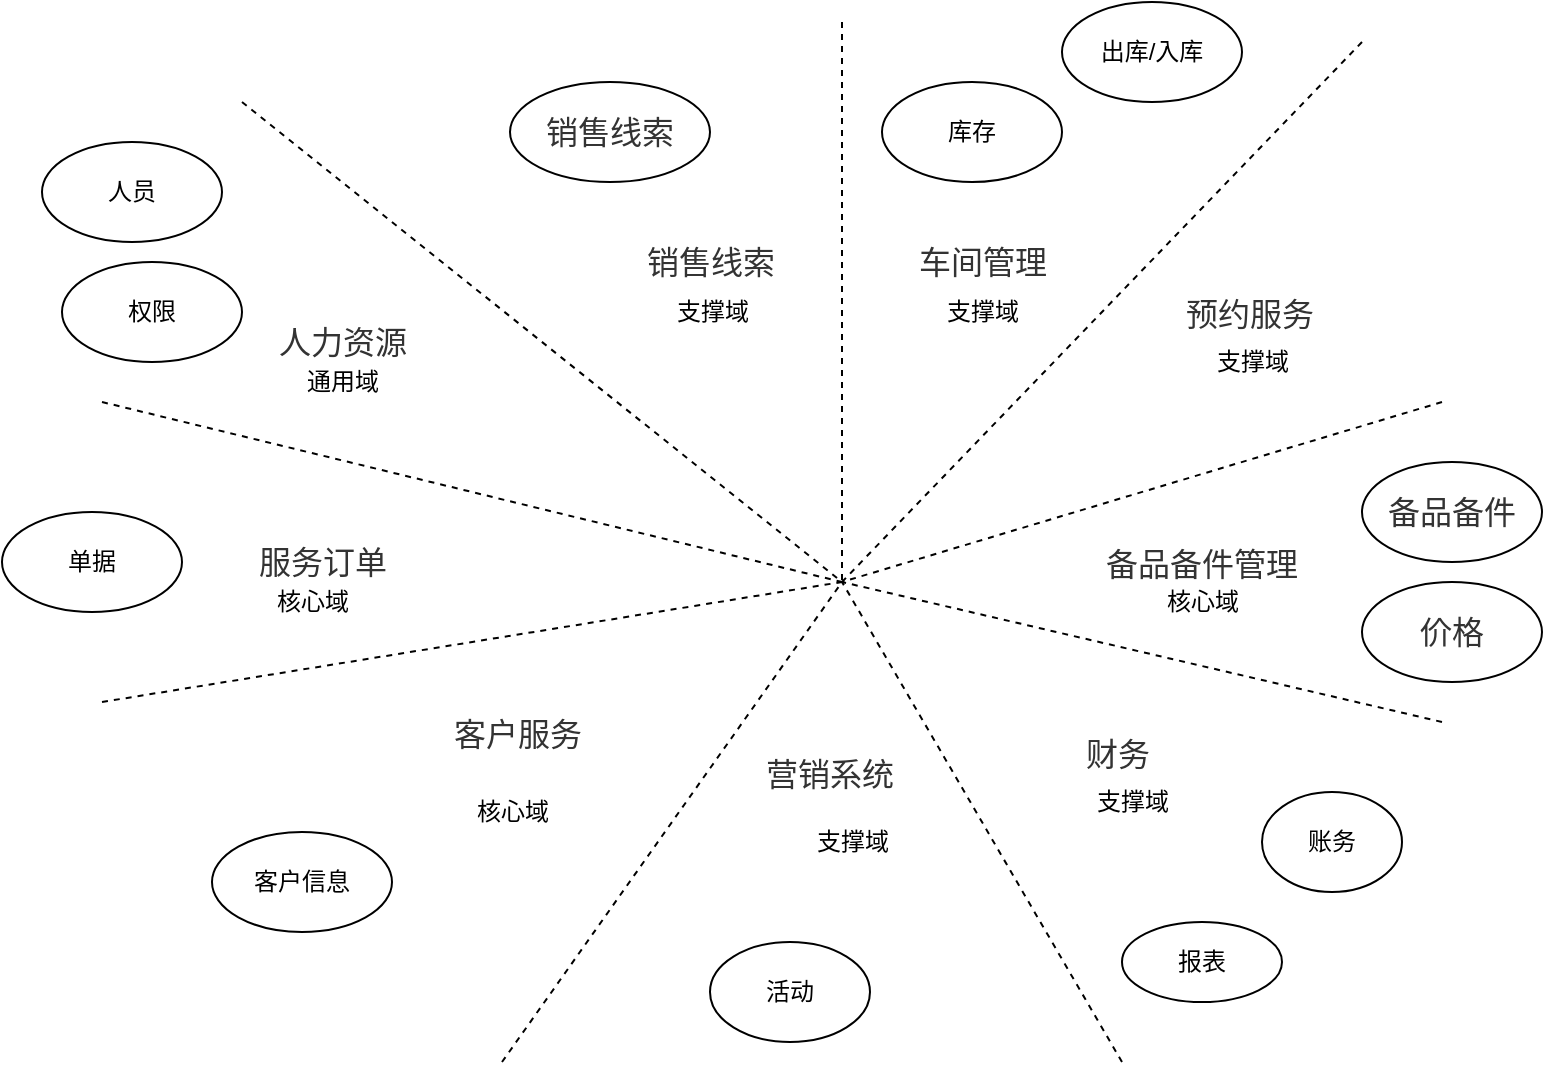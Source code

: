 <mxfile version="14.1.9" type="github">
  <diagram id="BxuwNi7DSTp2GcY4ndf6" name="Page-1">
    <mxGraphModel dx="1186" dy="796" grid="1" gridSize="10" guides="1" tooltips="1" connect="1" arrows="1" fold="1" page="1" pageScale="1" pageWidth="827" pageHeight="1169" math="0" shadow="0">
      <root>
        <mxCell id="0" />
        <mxCell id="1" parent="0" />
        <mxCell id="bdgtlaXppTNQJ_52OlwR-3" value="&lt;span style=&quot;color: rgb(51 , 51 , 51) ; font-family: &amp;#34;open sans&amp;#34; , &amp;#34;clear sans&amp;#34; , &amp;#34;helvetica neue&amp;#34; , &amp;#34;helvetica&amp;#34; , &amp;#34;arial&amp;#34; , sans-serif ; font-size: 16px ; text-align: left ; background-color: rgb(255 , 255 , 255)&quot;&gt;人力资源&lt;/span&gt;" style="text;html=1;align=center;verticalAlign=middle;resizable=0;points=[];autosize=1;" vertex="1" parent="1">
          <mxGeometry x="190" y="230" width="80" height="20" as="geometry" />
        </mxCell>
        <mxCell id="bdgtlaXppTNQJ_52OlwR-5" value="&lt;span style=&quot;color: rgb(51 , 51 , 51) ; font-family: &amp;#34;open sans&amp;#34; , &amp;#34;clear sans&amp;#34; , &amp;#34;helvetica neue&amp;#34; , &amp;#34;helvetica&amp;#34; , &amp;#34;arial&amp;#34; , sans-serif ; font-size: 16px ; text-align: left ; background-color: rgb(255 , 255 , 255)&quot;&gt;销售线索&lt;/span&gt;" style="text;html=1;align=center;verticalAlign=middle;resizable=0;points=[];autosize=1;" vertex="1" parent="1">
          <mxGeometry x="374" y="190" width="80" height="20" as="geometry" />
        </mxCell>
        <mxCell id="bdgtlaXppTNQJ_52OlwR-6" value="&lt;span style=&quot;color: rgb(51 , 51 , 51) ; font-family: &amp;#34;open sans&amp;#34; , &amp;#34;clear sans&amp;#34; , &amp;#34;helvetica neue&amp;#34; , &amp;#34;helvetica&amp;#34; , &amp;#34;arial&amp;#34; , sans-serif ; font-size: 16px ; text-align: left ; background-color: rgb(255 , 255 , 255)&quot;&gt;服务订单&lt;/span&gt;" style="text;html=1;align=center;verticalAlign=middle;resizable=0;points=[];autosize=1;" vertex="1" parent="1">
          <mxGeometry x="180" y="340" width="80" height="20" as="geometry" />
        </mxCell>
        <mxCell id="bdgtlaXppTNQJ_52OlwR-7" value="&lt;span style=&quot;color: rgb(51 , 51 , 51) ; font-family: &amp;#34;open sans&amp;#34; , &amp;#34;clear sans&amp;#34; , &amp;#34;helvetica neue&amp;#34; , &amp;#34;helvetica&amp;#34; , &amp;#34;arial&amp;#34; , sans-serif ; font-size: 16px ; text-align: left ; background-color: rgb(255 , 255 , 255)&quot;&gt;车间管理&lt;/span&gt;" style="text;html=1;align=center;verticalAlign=middle;resizable=0;points=[];autosize=1;" vertex="1" parent="1">
          <mxGeometry x="510" y="190" width="80" height="20" as="geometry" />
        </mxCell>
        <mxCell id="bdgtlaXppTNQJ_52OlwR-9" value="&lt;meta charset=&quot;utf-8&quot;&gt;&lt;span style=&quot;color: rgb(51, 51, 51); font-family: &amp;quot;open sans&amp;quot;, &amp;quot;clear sans&amp;quot;, &amp;quot;helvetica neue&amp;quot;, helvetica, arial, sans-serif; font-size: 16px; font-style: normal; font-weight: 400; letter-spacing: normal; text-align: left; text-indent: 0px; text-transform: none; word-spacing: 0px; background-color: rgb(255, 255, 255); display: inline; float: none;&quot;&gt;客户服务&lt;/span&gt;" style="text;whiteSpace=wrap;html=1;" vertex="1" parent="1">
          <mxGeometry x="284" y="420" width="90" height="30" as="geometry" />
        </mxCell>
        <mxCell id="bdgtlaXppTNQJ_52OlwR-10" value="&lt;span style=&quot;color: rgb(51 , 51 , 51) ; font-family: &amp;#34;open sans&amp;#34; , &amp;#34;clear sans&amp;#34; , &amp;#34;helvetica neue&amp;#34; , &amp;#34;helvetica&amp;#34; , &amp;#34;arial&amp;#34; , sans-serif ; font-size: 16px ; background-color: rgb(255 , 255 , 255)&quot;&gt;备品备件管理&lt;/span&gt;" style="text;whiteSpace=wrap;html=1;" vertex="1" parent="1">
          <mxGeometry x="610" y="335" width="130" height="25" as="geometry" />
        </mxCell>
        <mxCell id="bdgtlaXppTNQJ_52OlwR-11" value="&lt;meta charset=&quot;utf-8&quot;&gt;&lt;span style=&quot;color: rgb(51, 51, 51); font-family: &amp;quot;open sans&amp;quot;, &amp;quot;clear sans&amp;quot;, &amp;quot;helvetica neue&amp;quot;, helvetica, arial, sans-serif; font-size: 16px; font-style: normal; font-weight: 400; letter-spacing: normal; text-align: left; text-indent: 0px; text-transform: none; word-spacing: 0px; background-color: rgb(255, 255, 255); display: inline; float: none;&quot;&gt;营销系统&lt;/span&gt;" style="text;whiteSpace=wrap;html=1;" vertex="1" parent="1">
          <mxGeometry x="440" y="440" width="90" height="30" as="geometry" />
        </mxCell>
        <mxCell id="bdgtlaXppTNQJ_52OlwR-12" value="&lt;meta charset=&quot;utf-8&quot;&gt;&lt;span style=&quot;color: rgb(51, 51, 51); font-family: &amp;quot;open sans&amp;quot;, &amp;quot;clear sans&amp;quot;, &amp;quot;helvetica neue&amp;quot;, helvetica, arial, sans-serif; font-size: 16px; font-style: normal; font-weight: 400; letter-spacing: normal; text-align: left; text-indent: 0px; text-transform: none; word-spacing: 0px; background-color: rgb(255, 255, 255); display: inline; float: none;&quot;&gt;预约服务&lt;/span&gt;" style="text;whiteSpace=wrap;html=1;" vertex="1" parent="1">
          <mxGeometry x="650" y="210" width="90" height="30" as="geometry" />
        </mxCell>
        <mxCell id="bdgtlaXppTNQJ_52OlwR-13" value="&lt;meta charset=&quot;utf-8&quot;&gt;&lt;span style=&quot;color: rgb(51, 51, 51); font-family: &amp;quot;open sans&amp;quot;, &amp;quot;clear sans&amp;quot;, &amp;quot;helvetica neue&amp;quot;, helvetica, arial, sans-serif; font-size: 16px; font-style: normal; font-weight: 400; letter-spacing: normal; text-align: left; text-indent: 0px; text-transform: none; word-spacing: 0px; background-color: rgb(255, 255, 255); display: inline; float: none;&quot;&gt;财务&lt;/span&gt;" style="text;whiteSpace=wrap;html=1;" vertex="1" parent="1">
          <mxGeometry x="600" y="430" width="60" height="30" as="geometry" />
        </mxCell>
        <mxCell id="bdgtlaXppTNQJ_52OlwR-14" value="" style="endArrow=none;dashed=1;html=1;" edge="1" parent="1">
          <mxGeometry width="50" height="50" relative="1" as="geometry">
            <mxPoint x="180" y="120" as="sourcePoint" />
            <mxPoint x="480" y="360" as="targetPoint" />
          </mxGeometry>
        </mxCell>
        <mxCell id="bdgtlaXppTNQJ_52OlwR-15" value="" style="endArrow=none;dashed=1;html=1;" edge="1" parent="1">
          <mxGeometry width="50" height="50" relative="1" as="geometry">
            <mxPoint x="480" y="80" as="sourcePoint" />
            <mxPoint x="480" y="360" as="targetPoint" />
          </mxGeometry>
        </mxCell>
        <mxCell id="bdgtlaXppTNQJ_52OlwR-16" value="" style="endArrow=none;dashed=1;html=1;" edge="1" parent="1">
          <mxGeometry width="50" height="50" relative="1" as="geometry">
            <mxPoint x="740" y="90" as="sourcePoint" />
            <mxPoint x="480" y="360" as="targetPoint" />
          </mxGeometry>
        </mxCell>
        <mxCell id="bdgtlaXppTNQJ_52OlwR-17" value="" style="endArrow=none;dashed=1;html=1;" edge="1" parent="1">
          <mxGeometry width="50" height="50" relative="1" as="geometry">
            <mxPoint x="110" y="270" as="sourcePoint" />
            <mxPoint x="480" y="360" as="targetPoint" />
          </mxGeometry>
        </mxCell>
        <mxCell id="bdgtlaXppTNQJ_52OlwR-18" value="" style="endArrow=none;dashed=1;html=1;" edge="1" parent="1">
          <mxGeometry width="50" height="50" relative="1" as="geometry">
            <mxPoint x="110" y="420" as="sourcePoint" />
            <mxPoint x="480" y="360" as="targetPoint" />
          </mxGeometry>
        </mxCell>
        <mxCell id="bdgtlaXppTNQJ_52OlwR-20" value="" style="endArrow=none;dashed=1;html=1;" edge="1" parent="1">
          <mxGeometry width="50" height="50" relative="1" as="geometry">
            <mxPoint x="310" y="600" as="sourcePoint" />
            <mxPoint x="480" y="360" as="targetPoint" />
          </mxGeometry>
        </mxCell>
        <mxCell id="bdgtlaXppTNQJ_52OlwR-21" value="" style="endArrow=none;dashed=1;html=1;" edge="1" parent="1">
          <mxGeometry width="50" height="50" relative="1" as="geometry">
            <mxPoint x="620" y="600" as="sourcePoint" />
            <mxPoint x="480" y="360" as="targetPoint" />
          </mxGeometry>
        </mxCell>
        <mxCell id="bdgtlaXppTNQJ_52OlwR-22" value="" style="endArrow=none;dashed=1;html=1;" edge="1" parent="1">
          <mxGeometry width="50" height="50" relative="1" as="geometry">
            <mxPoint x="780" y="430" as="sourcePoint" />
            <mxPoint x="480" y="360" as="targetPoint" />
          </mxGeometry>
        </mxCell>
        <mxCell id="bdgtlaXppTNQJ_52OlwR-23" value="" style="endArrow=none;dashed=1;html=1;" edge="1" parent="1">
          <mxGeometry width="50" height="50" relative="1" as="geometry">
            <mxPoint x="780" y="270" as="sourcePoint" />
            <mxPoint x="480" y="360" as="targetPoint" />
          </mxGeometry>
        </mxCell>
        <mxCell id="bdgtlaXppTNQJ_52OlwR-27" value="核心域" style="text;html=1;align=center;verticalAlign=middle;resizable=0;points=[];autosize=1;" vertex="1" parent="1">
          <mxGeometry x="635" y="360" width="50" height="20" as="geometry" />
        </mxCell>
        <mxCell id="bdgtlaXppTNQJ_52OlwR-28" value="核心域" style="text;html=1;align=center;verticalAlign=middle;resizable=0;points=[];autosize=1;" vertex="1" parent="1">
          <mxGeometry x="190" y="360" width="50" height="20" as="geometry" />
        </mxCell>
        <mxCell id="bdgtlaXppTNQJ_52OlwR-29" value="核心域" style="text;html=1;align=center;verticalAlign=middle;resizable=0;points=[];autosize=1;" vertex="1" parent="1">
          <mxGeometry x="290" y="465" width="50" height="20" as="geometry" />
        </mxCell>
        <mxCell id="bdgtlaXppTNQJ_52OlwR-30" value="通用域" style="text;html=1;align=center;verticalAlign=middle;resizable=0;points=[];autosize=1;" vertex="1" parent="1">
          <mxGeometry x="205" y="250" width="50" height="20" as="geometry" />
        </mxCell>
        <mxCell id="bdgtlaXppTNQJ_52OlwR-32" value="&lt;div&gt;支撑域&lt;/div&gt;" style="text;html=1;align=center;verticalAlign=middle;resizable=0;points=[];autosize=1;" vertex="1" parent="1">
          <mxGeometry x="460" y="480" width="50" height="20" as="geometry" />
        </mxCell>
        <mxCell id="bdgtlaXppTNQJ_52OlwR-33" value="&lt;div&gt;支撑域&lt;/div&gt;" style="text;html=1;align=center;verticalAlign=middle;resizable=0;points=[];autosize=1;" vertex="1" parent="1">
          <mxGeometry x="600" y="460" width="50" height="20" as="geometry" />
        </mxCell>
        <mxCell id="bdgtlaXppTNQJ_52OlwR-34" value="&lt;div&gt;支撑域&lt;/div&gt;" style="text;html=1;align=center;verticalAlign=middle;resizable=0;points=[];autosize=1;" vertex="1" parent="1">
          <mxGeometry x="660" y="240" width="50" height="20" as="geometry" />
        </mxCell>
        <mxCell id="bdgtlaXppTNQJ_52OlwR-35" value="&lt;div&gt;支撑域&lt;/div&gt;" style="text;html=1;align=center;verticalAlign=middle;resizable=0;points=[];autosize=1;" vertex="1" parent="1">
          <mxGeometry x="525" y="215" width="50" height="20" as="geometry" />
        </mxCell>
        <mxCell id="bdgtlaXppTNQJ_52OlwR-36" value="&lt;div&gt;支撑域&lt;/div&gt;" style="text;html=1;align=center;verticalAlign=middle;resizable=0;points=[];autosize=1;" vertex="1" parent="1">
          <mxGeometry x="390" y="215" width="50" height="20" as="geometry" />
        </mxCell>
        <mxCell id="bdgtlaXppTNQJ_52OlwR-37" value="库存" style="ellipse;whiteSpace=wrap;html=1;" vertex="1" parent="1">
          <mxGeometry x="500" y="110" width="90" height="50" as="geometry" />
        </mxCell>
        <mxCell id="bdgtlaXppTNQJ_52OlwR-39" value="出库/入库" style="ellipse;whiteSpace=wrap;html=1;" vertex="1" parent="1">
          <mxGeometry x="590" y="70" width="90" height="50" as="geometry" />
        </mxCell>
        <mxCell id="bdgtlaXppTNQJ_52OlwR-40" value="&lt;span style=&quot;color: rgb(51 , 51 , 51) ; font-family: &amp;#34;open sans&amp;#34; , &amp;#34;clear sans&amp;#34; , &amp;#34;helvetica neue&amp;#34; , &amp;#34;helvetica&amp;#34; , &amp;#34;arial&amp;#34; , sans-serif ; font-size: 16px ; text-align: left ; background-color: rgb(255 , 255 , 255)&quot;&gt;销售线索&lt;/span&gt;" style="ellipse;whiteSpace=wrap;html=1;" vertex="1" parent="1">
          <mxGeometry x="314" y="110" width="100" height="50" as="geometry" />
        </mxCell>
        <mxCell id="bdgtlaXppTNQJ_52OlwR-41" value="人员" style="ellipse;whiteSpace=wrap;html=1;" vertex="1" parent="1">
          <mxGeometry x="80" y="140" width="90" height="50" as="geometry" />
        </mxCell>
        <mxCell id="bdgtlaXppTNQJ_52OlwR-42" value="权限" style="ellipse;whiteSpace=wrap;html=1;" vertex="1" parent="1">
          <mxGeometry x="90" y="200" width="90" height="50" as="geometry" />
        </mxCell>
        <mxCell id="bdgtlaXppTNQJ_52OlwR-43" value="单据" style="ellipse;whiteSpace=wrap;html=1;" vertex="1" parent="1">
          <mxGeometry x="60" y="325" width="90" height="50" as="geometry" />
        </mxCell>
        <mxCell id="bdgtlaXppTNQJ_52OlwR-44" value="客户信息" style="ellipse;whiteSpace=wrap;html=1;" vertex="1" parent="1">
          <mxGeometry x="165" y="485" width="90" height="50" as="geometry" />
        </mxCell>
        <mxCell id="bdgtlaXppTNQJ_52OlwR-47" value="活动" style="ellipse;whiteSpace=wrap;html=1;" vertex="1" parent="1">
          <mxGeometry x="414" y="540" width="80" height="50" as="geometry" />
        </mxCell>
        <mxCell id="bdgtlaXppTNQJ_52OlwR-48" value="账务" style="ellipse;whiteSpace=wrap;html=1;" vertex="1" parent="1">
          <mxGeometry x="690" y="465" width="70" height="50" as="geometry" />
        </mxCell>
        <mxCell id="bdgtlaXppTNQJ_52OlwR-49" value="报表" style="ellipse;whiteSpace=wrap;html=1;" vertex="1" parent="1">
          <mxGeometry x="620" y="530" width="80" height="40" as="geometry" />
        </mxCell>
        <mxCell id="bdgtlaXppTNQJ_52OlwR-50" value="&lt;span style=&quot;color: rgb(51 , 51 , 51) ; font-family: &amp;#34;open sans&amp;#34; , &amp;#34;clear sans&amp;#34; , &amp;#34;helvetica neue&amp;#34; , &amp;#34;helvetica&amp;#34; , &amp;#34;arial&amp;#34; , sans-serif ; font-size: 16px ; text-align: left ; background-color: rgb(255 , 255 , 255)&quot;&gt;备品备件&lt;/span&gt;" style="ellipse;whiteSpace=wrap;html=1;" vertex="1" parent="1">
          <mxGeometry x="740" y="300" width="90" height="50" as="geometry" />
        </mxCell>
        <mxCell id="bdgtlaXppTNQJ_52OlwR-51" value="&lt;div style=&quot;text-align: left&quot;&gt;&lt;font color=&quot;#333333&quot; face=&quot;open sans, clear sans, helvetica neue, helvetica, arial, sans-serif&quot;&gt;&lt;span style=&quot;font-size: 16px ; background-color: rgb(255 , 255 , 255)&quot;&gt;价格&lt;/span&gt;&lt;/font&gt;&lt;/div&gt;" style="ellipse;whiteSpace=wrap;html=1;" vertex="1" parent="1">
          <mxGeometry x="740" y="360" width="90" height="50" as="geometry" />
        </mxCell>
      </root>
    </mxGraphModel>
  </diagram>
</mxfile>
